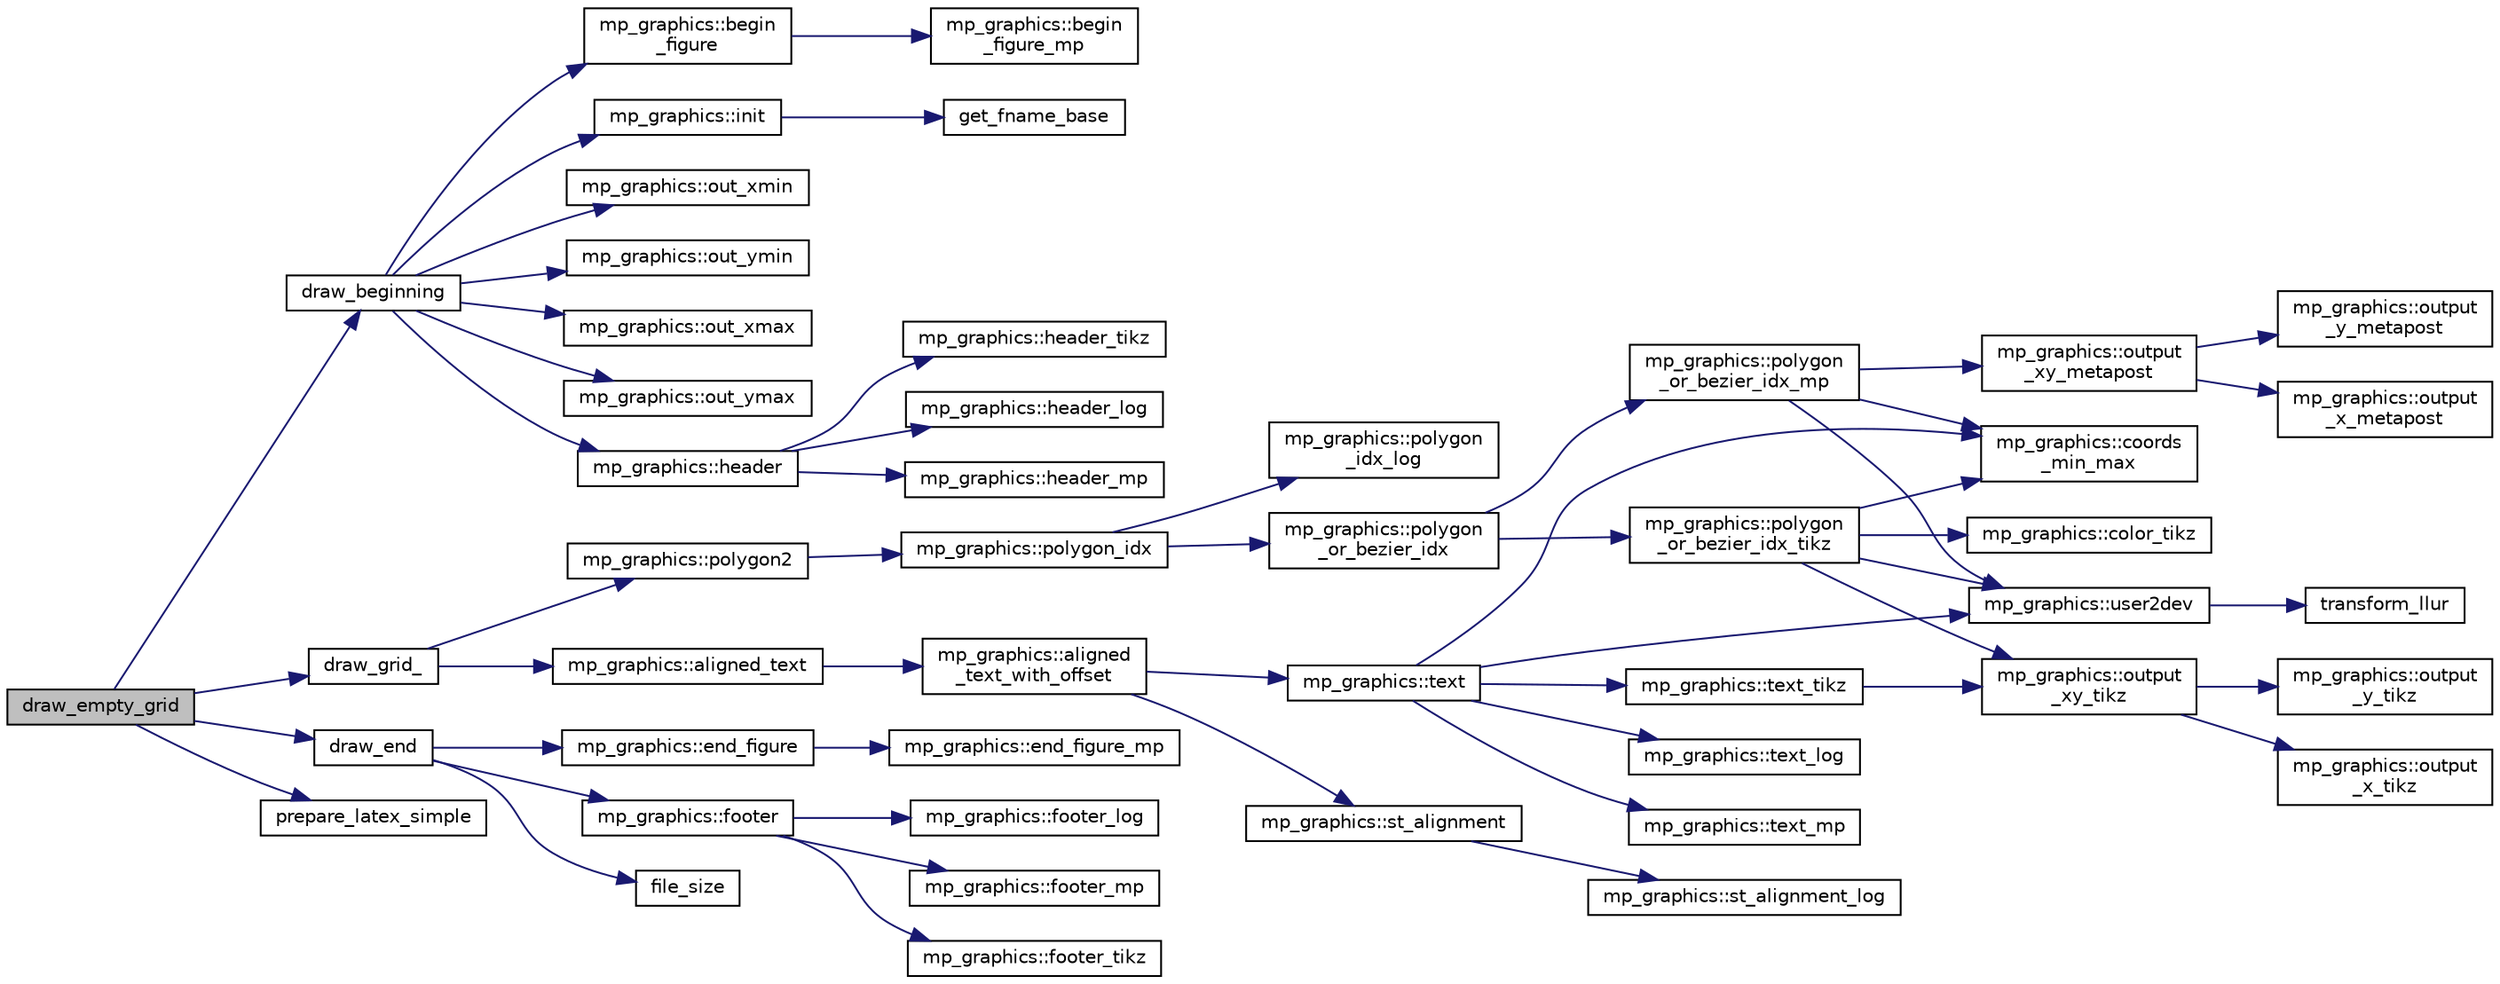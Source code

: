 digraph "draw_empty_grid"
{
  edge [fontname="Helvetica",fontsize="10",labelfontname="Helvetica",labelfontsize="10"];
  node [fontname="Helvetica",fontsize="10",shape=record];
  rankdir="LR";
  Node1009 [label="draw_empty_grid",height=0.2,width=0.4,color="black", fillcolor="grey75", style="filled", fontcolor="black"];
  Node1009 -> Node1010 [color="midnightblue",fontsize="10",style="solid",fontname="Helvetica"];
  Node1010 [label="draw_beginning",height=0.2,width=0.4,color="black", fillcolor="white", style="filled",URL="$d4/de8/conic_8_c.html#acc89357b4d9e622a5351e636fb9909ae"];
  Node1010 -> Node1011 [color="midnightblue",fontsize="10",style="solid",fontname="Helvetica"];
  Node1011 [label="mp_graphics::init",height=0.2,width=0.4,color="black", fillcolor="white", style="filled",URL="$da/d2c/classmp__graphics.html#a48eeaba8be672a2d5eee6b1f428b947e"];
  Node1011 -> Node1012 [color="midnightblue",fontsize="10",style="solid",fontname="Helvetica"];
  Node1012 [label="get_fname_base",height=0.2,width=0.4,color="black", fillcolor="white", style="filled",URL="$d5/db4/io__and__os_8h.html#a9f25fee3f57fa74a30296738b5ebee3d"];
  Node1010 -> Node1013 [color="midnightblue",fontsize="10",style="solid",fontname="Helvetica"];
  Node1013 [label="mp_graphics::out_xmin",height=0.2,width=0.4,color="black", fillcolor="white", style="filled",URL="$da/d2c/classmp__graphics.html#a565bfb3987a4e246e3fd61d15c714ee7"];
  Node1010 -> Node1014 [color="midnightblue",fontsize="10",style="solid",fontname="Helvetica"];
  Node1014 [label="mp_graphics::out_ymin",height=0.2,width=0.4,color="black", fillcolor="white", style="filled",URL="$da/d2c/classmp__graphics.html#a01d97c3ec8360a3c2244aa895e2b9c9e"];
  Node1010 -> Node1015 [color="midnightblue",fontsize="10",style="solid",fontname="Helvetica"];
  Node1015 [label="mp_graphics::out_xmax",height=0.2,width=0.4,color="black", fillcolor="white", style="filled",URL="$da/d2c/classmp__graphics.html#af0f66267f65077db72afeb0ce0b8df31"];
  Node1010 -> Node1016 [color="midnightblue",fontsize="10",style="solid",fontname="Helvetica"];
  Node1016 [label="mp_graphics::out_ymax",height=0.2,width=0.4,color="black", fillcolor="white", style="filled",URL="$da/d2c/classmp__graphics.html#a16d4b00f27d431c20c08840b6043cc7f"];
  Node1010 -> Node1017 [color="midnightblue",fontsize="10",style="solid",fontname="Helvetica"];
  Node1017 [label="mp_graphics::header",height=0.2,width=0.4,color="black", fillcolor="white", style="filled",URL="$da/d2c/classmp__graphics.html#ad500b1cac8c75bf8a2f2ac78938c4e30"];
  Node1017 -> Node1018 [color="midnightblue",fontsize="10",style="solid",fontname="Helvetica"];
  Node1018 [label="mp_graphics::header_log",height=0.2,width=0.4,color="black", fillcolor="white", style="filled",URL="$da/d2c/classmp__graphics.html#a001ad397d28bb3032a3201aac0896ce8"];
  Node1017 -> Node1019 [color="midnightblue",fontsize="10",style="solid",fontname="Helvetica"];
  Node1019 [label="mp_graphics::header_mp",height=0.2,width=0.4,color="black", fillcolor="white", style="filled",URL="$da/d2c/classmp__graphics.html#ad08252e9be57fd9d484a80a1c3602969"];
  Node1017 -> Node1020 [color="midnightblue",fontsize="10",style="solid",fontname="Helvetica"];
  Node1020 [label="mp_graphics::header_tikz",height=0.2,width=0.4,color="black", fillcolor="white", style="filled",URL="$da/d2c/classmp__graphics.html#a89a5fbf0e495443260399c1b6b3bb320"];
  Node1010 -> Node1021 [color="midnightblue",fontsize="10",style="solid",fontname="Helvetica"];
  Node1021 [label="mp_graphics::begin\l_figure",height=0.2,width=0.4,color="black", fillcolor="white", style="filled",URL="$da/d2c/classmp__graphics.html#a5755257d778fb161984a756d0ad9c600"];
  Node1021 -> Node1022 [color="midnightblue",fontsize="10",style="solid",fontname="Helvetica"];
  Node1022 [label="mp_graphics::begin\l_figure_mp",height=0.2,width=0.4,color="black", fillcolor="white", style="filled",URL="$da/d2c/classmp__graphics.html#aab98691d8a4a65a5ac8ed06e8f71c640"];
  Node1009 -> Node1023 [color="midnightblue",fontsize="10",style="solid",fontname="Helvetica"];
  Node1023 [label="draw_grid_",height=0.2,width=0.4,color="black", fillcolor="white", style="filled",URL="$d4/de8/conic_8_c.html#ad4469548f3a53a4be0974832573a8661"];
  Node1023 -> Node1024 [color="midnightblue",fontsize="10",style="solid",fontname="Helvetica"];
  Node1024 [label="mp_graphics::polygon2",height=0.2,width=0.4,color="black", fillcolor="white", style="filled",URL="$da/d2c/classmp__graphics.html#ad4052be9dec4eeef879dcc8ca6d85d71"];
  Node1024 -> Node1025 [color="midnightblue",fontsize="10",style="solid",fontname="Helvetica"];
  Node1025 [label="mp_graphics::polygon_idx",height=0.2,width=0.4,color="black", fillcolor="white", style="filled",URL="$da/d2c/classmp__graphics.html#a60729a478cad572ccb9df00b0f5988df"];
  Node1025 -> Node1026 [color="midnightblue",fontsize="10",style="solid",fontname="Helvetica"];
  Node1026 [label="mp_graphics::polygon\l_idx_log",height=0.2,width=0.4,color="black", fillcolor="white", style="filled",URL="$da/d2c/classmp__graphics.html#aef990b1a5e84f4781ff613ce48fafe83"];
  Node1025 -> Node1027 [color="midnightblue",fontsize="10",style="solid",fontname="Helvetica"];
  Node1027 [label="mp_graphics::polygon\l_or_bezier_idx",height=0.2,width=0.4,color="black", fillcolor="white", style="filled",URL="$da/d2c/classmp__graphics.html#ac67f20507b7b4f592e9ed90aaa1f472a"];
  Node1027 -> Node1028 [color="midnightblue",fontsize="10",style="solid",fontname="Helvetica"];
  Node1028 [label="mp_graphics::polygon\l_or_bezier_idx_mp",height=0.2,width=0.4,color="black", fillcolor="white", style="filled",URL="$da/d2c/classmp__graphics.html#ac1c736f6c02abd6df696eb949c3513ac"];
  Node1028 -> Node1029 [color="midnightblue",fontsize="10",style="solid",fontname="Helvetica"];
  Node1029 [label="mp_graphics::coords\l_min_max",height=0.2,width=0.4,color="black", fillcolor="white", style="filled",URL="$da/d2c/classmp__graphics.html#afa0af74da2afd1d00b2eeb5e25b4f596"];
  Node1028 -> Node1030 [color="midnightblue",fontsize="10",style="solid",fontname="Helvetica"];
  Node1030 [label="mp_graphics::user2dev",height=0.2,width=0.4,color="black", fillcolor="white", style="filled",URL="$da/d2c/classmp__graphics.html#af087f5f4b08c72f67f5e35cc312070fb"];
  Node1030 -> Node1031 [color="midnightblue",fontsize="10",style="solid",fontname="Helvetica"];
  Node1031 [label="transform_llur",height=0.2,width=0.4,color="black", fillcolor="white", style="filled",URL="$d9/d29/draw_8_c.html#af38b139f64e19404b9a944c7188d4aff"];
  Node1028 -> Node1032 [color="midnightblue",fontsize="10",style="solid",fontname="Helvetica"];
  Node1032 [label="mp_graphics::output\l_xy_metapost",height=0.2,width=0.4,color="black", fillcolor="white", style="filled",URL="$da/d2c/classmp__graphics.html#a564e7d2700489eed72ea865b3acc14db"];
  Node1032 -> Node1033 [color="midnightblue",fontsize="10",style="solid",fontname="Helvetica"];
  Node1033 [label="mp_graphics::output\l_x_metapost",height=0.2,width=0.4,color="black", fillcolor="white", style="filled",URL="$da/d2c/classmp__graphics.html#aee38beb59e940946cbb575cde90b9cfe"];
  Node1032 -> Node1034 [color="midnightblue",fontsize="10",style="solid",fontname="Helvetica"];
  Node1034 [label="mp_graphics::output\l_y_metapost",height=0.2,width=0.4,color="black", fillcolor="white", style="filled",URL="$da/d2c/classmp__graphics.html#a41c9d8463dc57fa97bb9a1e0577980b6"];
  Node1027 -> Node1035 [color="midnightblue",fontsize="10",style="solid",fontname="Helvetica"];
  Node1035 [label="mp_graphics::polygon\l_or_bezier_idx_tikz",height=0.2,width=0.4,color="black", fillcolor="white", style="filled",URL="$da/d2c/classmp__graphics.html#ae266ecef91f4cd8a6fd4054b17354370"];
  Node1035 -> Node1036 [color="midnightblue",fontsize="10",style="solid",fontname="Helvetica"];
  Node1036 [label="mp_graphics::color_tikz",height=0.2,width=0.4,color="black", fillcolor="white", style="filled",URL="$da/d2c/classmp__graphics.html#a55d0835caab08eaf3e409096bbb91d63"];
  Node1035 -> Node1029 [color="midnightblue",fontsize="10",style="solid",fontname="Helvetica"];
  Node1035 -> Node1030 [color="midnightblue",fontsize="10",style="solid",fontname="Helvetica"];
  Node1035 -> Node1037 [color="midnightblue",fontsize="10",style="solid",fontname="Helvetica"];
  Node1037 [label="mp_graphics::output\l_xy_tikz",height=0.2,width=0.4,color="black", fillcolor="white", style="filled",URL="$da/d2c/classmp__graphics.html#a640800bc67fec9ed441b27c71461e9c6"];
  Node1037 -> Node1038 [color="midnightblue",fontsize="10",style="solid",fontname="Helvetica"];
  Node1038 [label="mp_graphics::output\l_x_tikz",height=0.2,width=0.4,color="black", fillcolor="white", style="filled",URL="$da/d2c/classmp__graphics.html#a311d4fb1c32d1eb0faeee055bb8badee"];
  Node1037 -> Node1039 [color="midnightblue",fontsize="10",style="solid",fontname="Helvetica"];
  Node1039 [label="mp_graphics::output\l_y_tikz",height=0.2,width=0.4,color="black", fillcolor="white", style="filled",URL="$da/d2c/classmp__graphics.html#a0d6bddb89b4c58c82aa124dd003dda08"];
  Node1023 -> Node1040 [color="midnightblue",fontsize="10",style="solid",fontname="Helvetica"];
  Node1040 [label="mp_graphics::aligned_text",height=0.2,width=0.4,color="black", fillcolor="white", style="filled",URL="$da/d2c/classmp__graphics.html#a52ca0d0e39640fe15c6a8bd8633c9e5a"];
  Node1040 -> Node1041 [color="midnightblue",fontsize="10",style="solid",fontname="Helvetica"];
  Node1041 [label="mp_graphics::aligned\l_text_with_offset",height=0.2,width=0.4,color="black", fillcolor="white", style="filled",URL="$da/d2c/classmp__graphics.html#a3b5a8558ee721bd8b9ed36e732317679"];
  Node1041 -> Node1042 [color="midnightblue",fontsize="10",style="solid",fontname="Helvetica"];
  Node1042 [label="mp_graphics::st_alignment",height=0.2,width=0.4,color="black", fillcolor="white", style="filled",URL="$da/d2c/classmp__graphics.html#ab897ac847368de2da4296c7f159cc5f9"];
  Node1042 -> Node1043 [color="midnightblue",fontsize="10",style="solid",fontname="Helvetica"];
  Node1043 [label="mp_graphics::st_alignment_log",height=0.2,width=0.4,color="black", fillcolor="white", style="filled",URL="$da/d2c/classmp__graphics.html#a9f7aa1c186791f69881ddbf590835f3e"];
  Node1041 -> Node1044 [color="midnightblue",fontsize="10",style="solid",fontname="Helvetica"];
  Node1044 [label="mp_graphics::text",height=0.2,width=0.4,color="black", fillcolor="white", style="filled",URL="$da/d2c/classmp__graphics.html#ae92ece77cf1942bfee760d6cf854b74b"];
  Node1044 -> Node1029 [color="midnightblue",fontsize="10",style="solid",fontname="Helvetica"];
  Node1044 -> Node1030 [color="midnightblue",fontsize="10",style="solid",fontname="Helvetica"];
  Node1044 -> Node1045 [color="midnightblue",fontsize="10",style="solid",fontname="Helvetica"];
  Node1045 [label="mp_graphics::text_log",height=0.2,width=0.4,color="black", fillcolor="white", style="filled",URL="$da/d2c/classmp__graphics.html#a3a8320de1e68f3c290e138355f05f8ae"];
  Node1044 -> Node1046 [color="midnightblue",fontsize="10",style="solid",fontname="Helvetica"];
  Node1046 [label="mp_graphics::text_mp",height=0.2,width=0.4,color="black", fillcolor="white", style="filled",URL="$da/d2c/classmp__graphics.html#ad30aeb75639e84d876dade51faa50bee"];
  Node1044 -> Node1047 [color="midnightblue",fontsize="10",style="solid",fontname="Helvetica"];
  Node1047 [label="mp_graphics::text_tikz",height=0.2,width=0.4,color="black", fillcolor="white", style="filled",URL="$da/d2c/classmp__graphics.html#ac7e4333813701bcc76fc5eba7700bdbd"];
  Node1047 -> Node1037 [color="midnightblue",fontsize="10",style="solid",fontname="Helvetica"];
  Node1009 -> Node1048 [color="midnightblue",fontsize="10",style="solid",fontname="Helvetica"];
  Node1048 [label="draw_end",height=0.2,width=0.4,color="black", fillcolor="white", style="filled",URL="$d4/de8/conic_8_c.html#aa7a3dc8d6361a7ba3753a74bdc72b44a"];
  Node1048 -> Node1049 [color="midnightblue",fontsize="10",style="solid",fontname="Helvetica"];
  Node1049 [label="mp_graphics::end_figure",height=0.2,width=0.4,color="black", fillcolor="white", style="filled",URL="$da/d2c/classmp__graphics.html#af7e758a9c83d809d033e1d18752d2925"];
  Node1049 -> Node1050 [color="midnightblue",fontsize="10",style="solid",fontname="Helvetica"];
  Node1050 [label="mp_graphics::end_figure_mp",height=0.2,width=0.4,color="black", fillcolor="white", style="filled",URL="$da/d2c/classmp__graphics.html#a9689888a580c69708ba1ead311f4cd26"];
  Node1048 -> Node1051 [color="midnightblue",fontsize="10",style="solid",fontname="Helvetica"];
  Node1051 [label="mp_graphics::footer",height=0.2,width=0.4,color="black", fillcolor="white", style="filled",URL="$da/d2c/classmp__graphics.html#a20ae36e3dae7401578c7623f73419fe8"];
  Node1051 -> Node1052 [color="midnightblue",fontsize="10",style="solid",fontname="Helvetica"];
  Node1052 [label="mp_graphics::footer_log",height=0.2,width=0.4,color="black", fillcolor="white", style="filled",URL="$da/d2c/classmp__graphics.html#a24e948667d548c41a757285e7a22c2c0"];
  Node1051 -> Node1053 [color="midnightblue",fontsize="10",style="solid",fontname="Helvetica"];
  Node1053 [label="mp_graphics::footer_mp",height=0.2,width=0.4,color="black", fillcolor="white", style="filled",URL="$da/d2c/classmp__graphics.html#a3667f25d3a90de957ede28f7aa95ac56"];
  Node1051 -> Node1054 [color="midnightblue",fontsize="10",style="solid",fontname="Helvetica"];
  Node1054 [label="mp_graphics::footer_tikz",height=0.2,width=0.4,color="black", fillcolor="white", style="filled",URL="$da/d2c/classmp__graphics.html#a6cd32ee52e926c056c84756d5c5a8687"];
  Node1048 -> Node1055 [color="midnightblue",fontsize="10",style="solid",fontname="Helvetica"];
  Node1055 [label="file_size",height=0.2,width=0.4,color="black", fillcolor="white", style="filled",URL="$df/dbf/sajeeb_8_c.html#a5c37cf5785204b6e9adf647dc14d0e50"];
  Node1009 -> Node1056 [color="midnightblue",fontsize="10",style="solid",fontname="Helvetica"];
  Node1056 [label="prepare_latex_simple",height=0.2,width=0.4,color="black", fillcolor="white", style="filled",URL="$d4/de8/conic_8_c.html#a528dbc3668d6d9107524c9970d685d16"];
}

